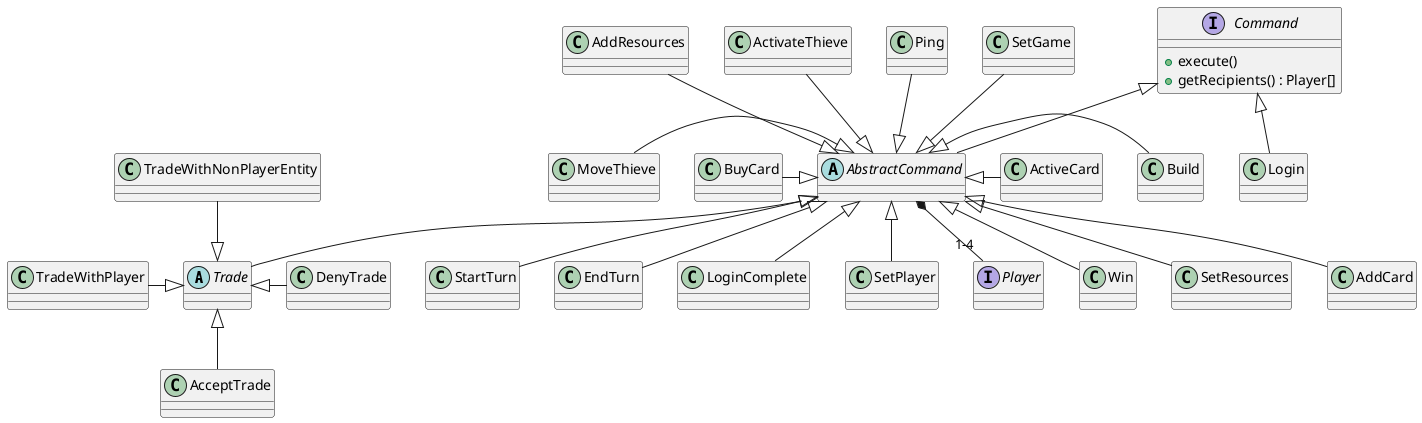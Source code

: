 @startuml
  abstract Trade {}
  abstract AbstractCommand{}
  class TradeWithPlayer {}
  class TradeWithNonPlayerEntity {}
  class AcceptTrade {}
  class DenyTrade {}
  class BuyCard {}
  class MoveThieve {}
  class Build {}
  class ActiveCard {}
  class Ping {}
  class ActivateThieve {}
  class Win {}
  class SetResources{}
  class AddResources{}
  class AddCard{}
  class StartTurn{}
  class EndTurn{}
  class Login{}
  class LoginComplete{}
  class SetGame{}
  class SetPlayer{}
  
  interface Player{}
  
  interface Command{
  	+execute()
  	+getRecipients() : Player[]
  }
  
  Trade <|-left- TradeWithPlayer
  Trade <|-up- TradeWithNonPlayerEntity
  Trade <|-down- AcceptTrade
  Trade <|-right- DenyTrade
  
  Command <|-down- AbstractCommand
  Command <|-down- Login
  AbstractCommand <|-down- LoginComplete
  AbstractCommand <|-left- BuyCard
  AbstractCommand <|-left- MoveThieve
  AbstractCommand <|-right- Build
  AbstractCommand <|-right- ActiveCard
  AbstractCommand <|-up- SetGame
  AbstractCommand <|-up- Ping
  AbstractCommand <|-up- ActivateThieve
  AbstractCommand <|-up- AddResources
  AbstractCommand <|-down- AddCard
  AbstractCommand <|-down- Win
  AbstractCommand <|-down- SetResources
  AbstractCommand <|-down- SetPlayer
  AbstractCommand <|-- EndTurn
  AbstractCommand <|-- StartTurn
  AbstractCommand <|-- Trade
  
  AbstractCommand *-- "1-4" Player
@enduml

